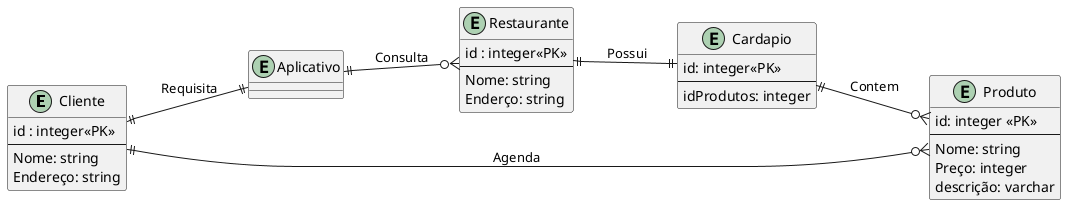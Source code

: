 @startuml
left to right direction
entity Cliente {
    id : integer<<PK>>
    --
    Nome: string
    Endereço: string
}
entity Restaurante {
    id : integer<<PK>>
    --
    Nome: string
    Enderço: string
}
entity Aplicativo{
}
entity Cardapio{
    id: integer<<PK>>
    --
    idProdutos: integer  
}
entity Produto{
    id: integer <<PK>>
    --
    Nome: string
    Preço: integer
    descrição: varchar
}

Restaurante ||--|| Cardapio : " Possui"
Cardapio ||--o{ Produto : " Contem"
Cliente ||--|| Aplicativo : " Requisita"
Aplicativo ||--o{ Restaurante : "Consulta"
Cliente ||--o{ Produto : "Agenda"
@enduml